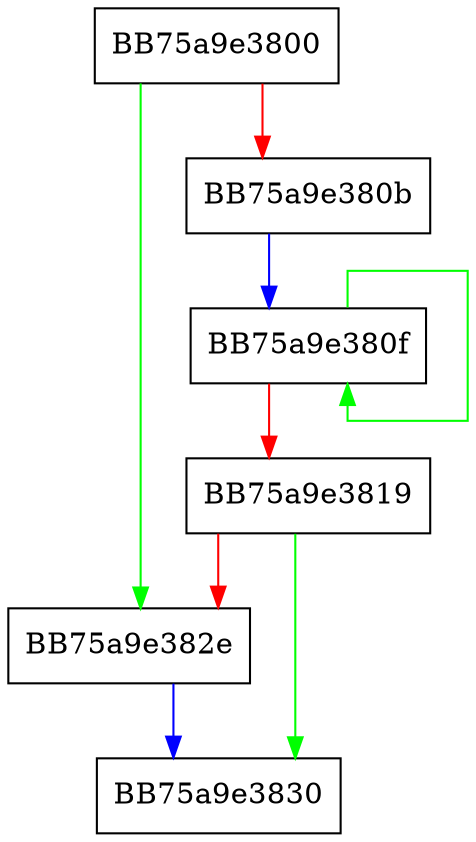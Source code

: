 digraph sqlite_bind_static_text {
  node [shape="box"];
  graph [splines=ortho];
  BB75a9e3800 -> BB75a9e382e [color="green"];
  BB75a9e3800 -> BB75a9e380b [color="red"];
  BB75a9e380b -> BB75a9e380f [color="blue"];
  BB75a9e380f -> BB75a9e380f [color="green"];
  BB75a9e380f -> BB75a9e3819 [color="red"];
  BB75a9e3819 -> BB75a9e3830 [color="green"];
  BB75a9e3819 -> BB75a9e382e [color="red"];
  BB75a9e382e -> BB75a9e3830 [color="blue"];
}